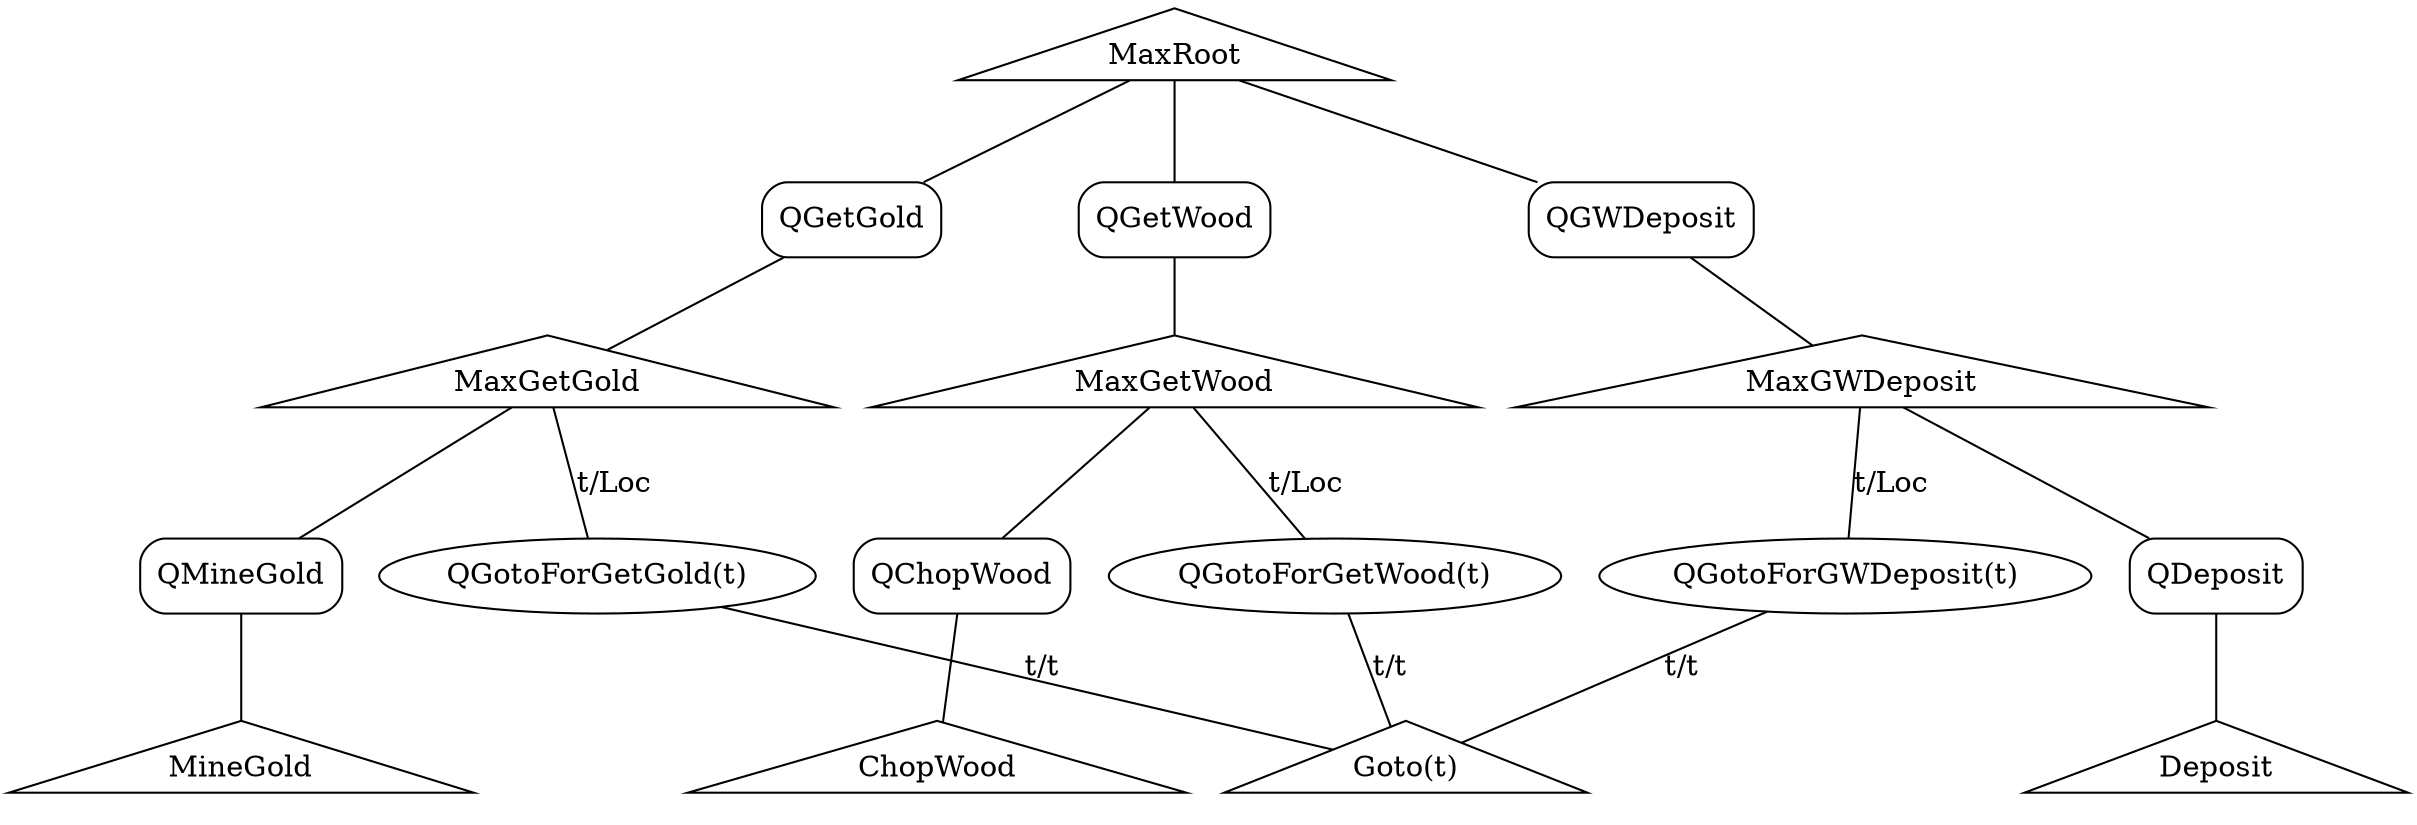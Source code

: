 graph maxq {

MaxRoot [shape=triangle];
MaxGetGold [shape=triangle];
MaxGetWood [shape=triangle];
MaxGWDeposit [shape=triangle];
Goto [shape=triangle, label="Goto(t)"];
MineGold [shape=triangle];
ChopWood [shape=triangle];
Deposit [shape=triangle];

QGotoForGetGold [label="QGotoForGetGold(t)"]
QGotoForGetWood [label="QGotoForGetWood(t)"]
QGotoForGWDeposit [label="QGotoForGWDeposit(t)"]

node [shape=Mrecord];

MaxRoot--QGetGold;
MaxRoot--QGetWood;
MaxRoot--QGWDeposit;

QGetGold--MaxGetGold;
QGetWood--MaxGetWood;
QGWDeposit--MaxGWDeposit;

MaxGetGold--QGotoForGetGold [label="t/Loc"];
MaxGetGold--QMineGold;

MaxGetWood--QGotoForGetWood [label="t/Loc"];
MaxGetWood--QChopWood;

MaxGWDeposit--QGotoForGWDeposit [label="t/Loc"];
MaxGWDeposit--QDeposit;

QGotoForGetGold--Goto [label="t/t"];
QGotoForGetWood--Goto [label="t/t"];
QGotoForGWDeposit--Goto [label="t/t"];
QMineGold--MineGold;
QChopWood--ChopWood;
QDeposit--Deposit;
}